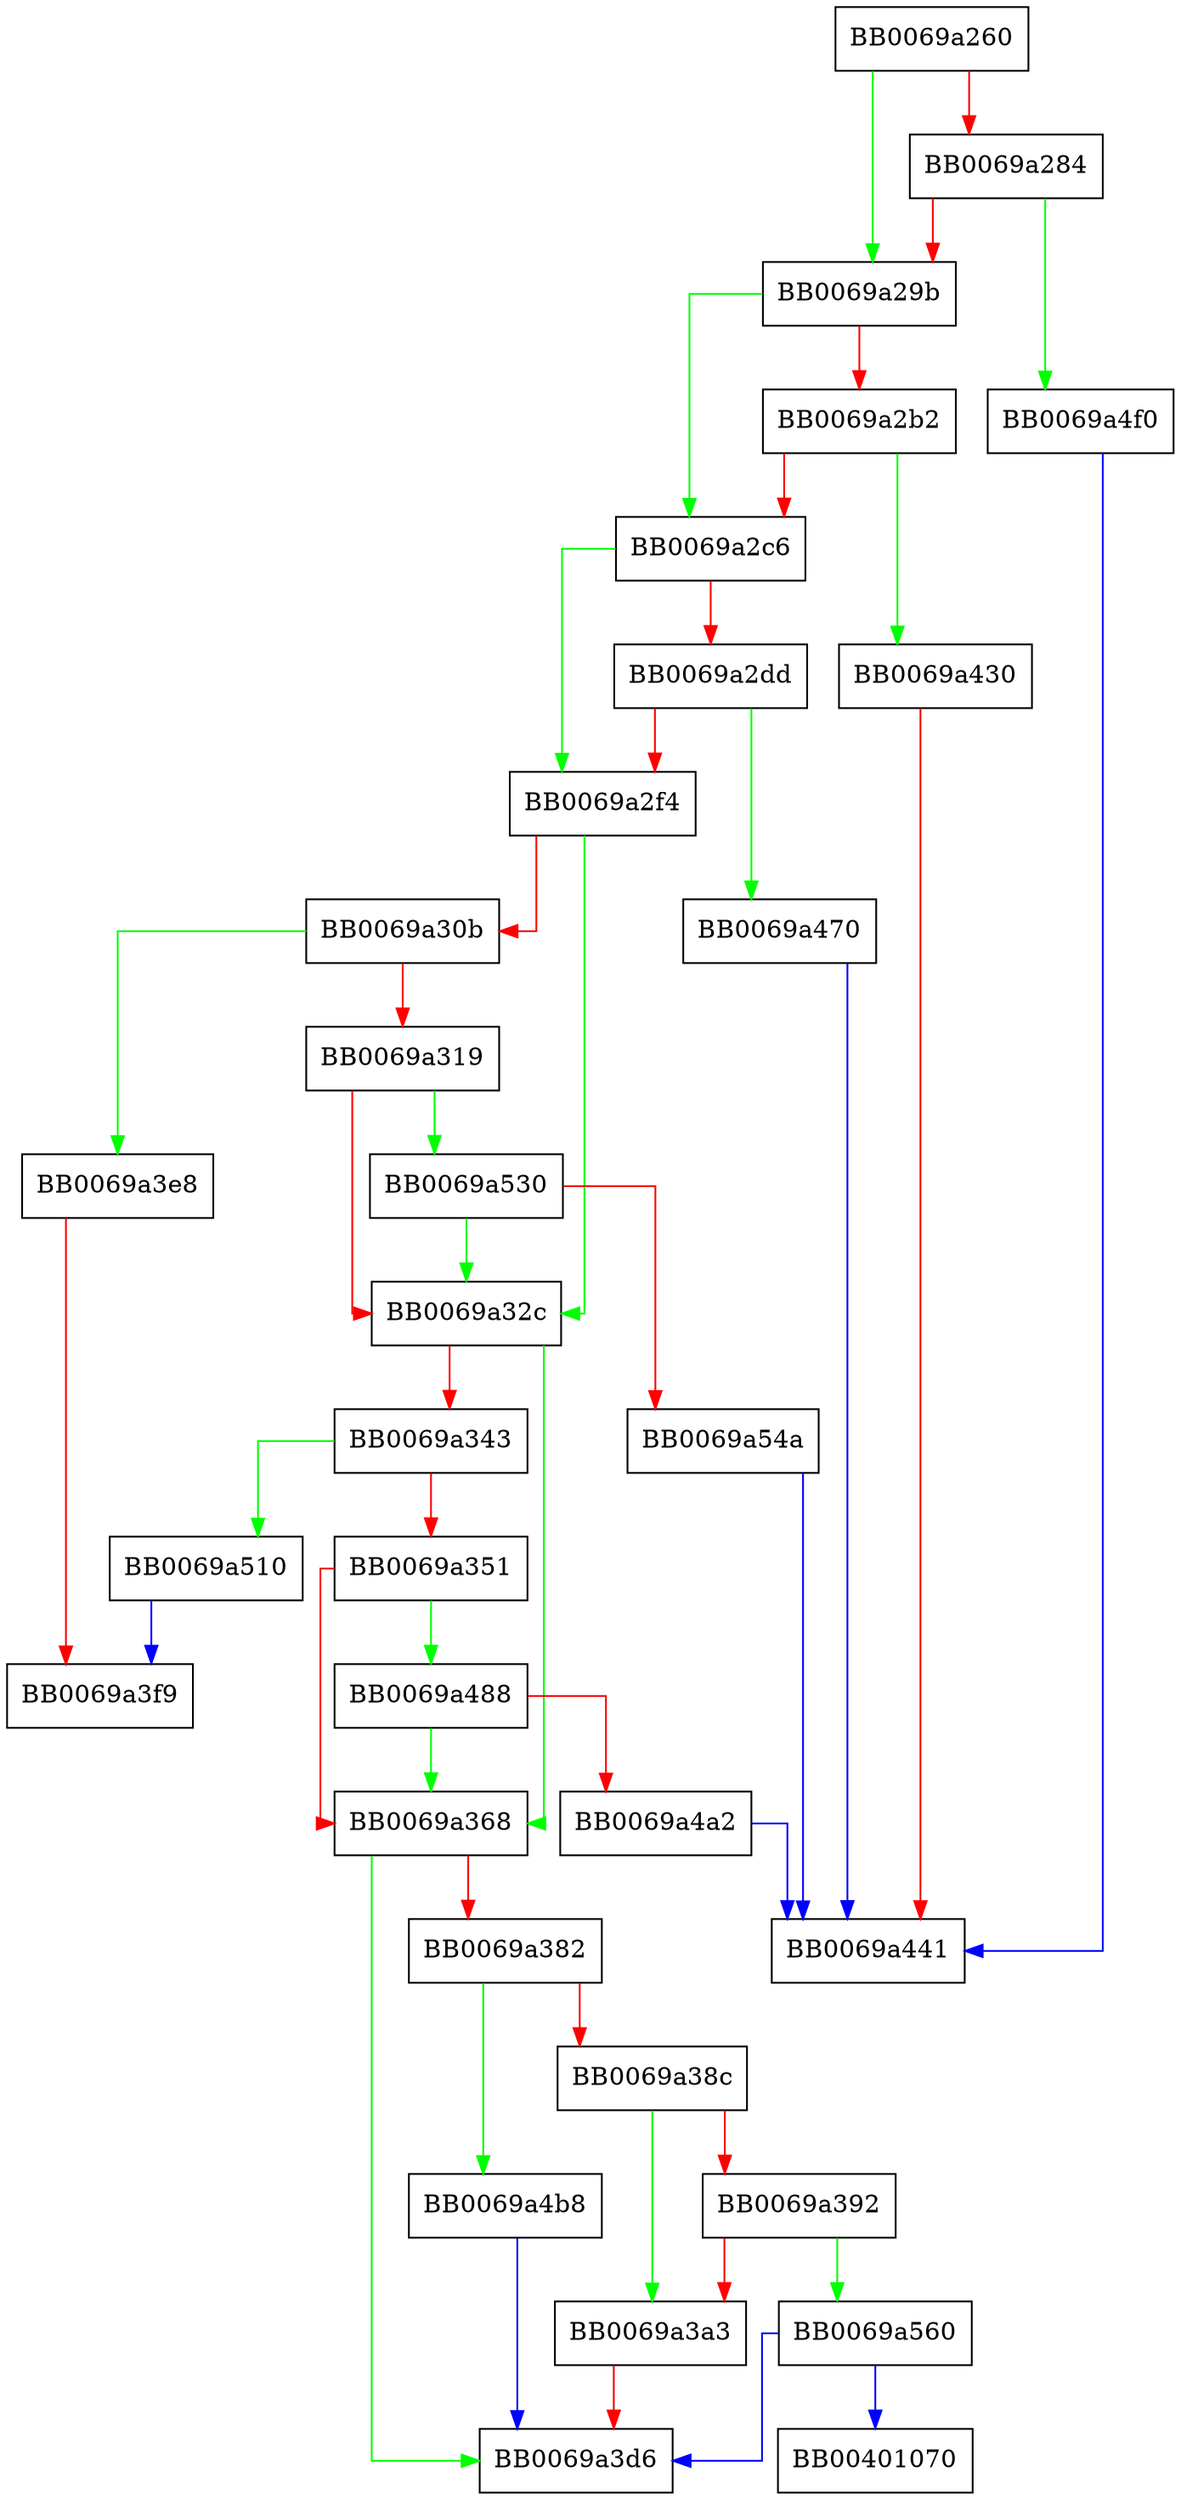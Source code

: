 digraph aes_ocb_get_ctx_params {
  node [shape="box"];
  graph [splines=ortho];
  BB0069a260 -> BB0069a29b [color="green"];
  BB0069a260 -> BB0069a284 [color="red"];
  BB0069a284 -> BB0069a4f0 [color="green"];
  BB0069a284 -> BB0069a29b [color="red"];
  BB0069a29b -> BB0069a2c6 [color="green"];
  BB0069a29b -> BB0069a2b2 [color="red"];
  BB0069a2b2 -> BB0069a430 [color="green"];
  BB0069a2b2 -> BB0069a2c6 [color="red"];
  BB0069a2c6 -> BB0069a2f4 [color="green"];
  BB0069a2c6 -> BB0069a2dd [color="red"];
  BB0069a2dd -> BB0069a470 [color="green"];
  BB0069a2dd -> BB0069a2f4 [color="red"];
  BB0069a2f4 -> BB0069a32c [color="green"];
  BB0069a2f4 -> BB0069a30b [color="red"];
  BB0069a30b -> BB0069a3e8 [color="green"];
  BB0069a30b -> BB0069a319 [color="red"];
  BB0069a319 -> BB0069a530 [color="green"];
  BB0069a319 -> BB0069a32c [color="red"];
  BB0069a32c -> BB0069a368 [color="green"];
  BB0069a32c -> BB0069a343 [color="red"];
  BB0069a343 -> BB0069a510 [color="green"];
  BB0069a343 -> BB0069a351 [color="red"];
  BB0069a351 -> BB0069a488 [color="green"];
  BB0069a351 -> BB0069a368 [color="red"];
  BB0069a368 -> BB0069a3d6 [color="green"];
  BB0069a368 -> BB0069a382 [color="red"];
  BB0069a382 -> BB0069a4b8 [color="green"];
  BB0069a382 -> BB0069a38c [color="red"];
  BB0069a38c -> BB0069a3a3 [color="green"];
  BB0069a38c -> BB0069a392 [color="red"];
  BB0069a392 -> BB0069a560 [color="green"];
  BB0069a392 -> BB0069a3a3 [color="red"];
  BB0069a3a3 -> BB0069a3d6 [color="red"];
  BB0069a3e8 -> BB0069a3f9 [color="red"];
  BB0069a430 -> BB0069a441 [color="red"];
  BB0069a470 -> BB0069a441 [color="blue"];
  BB0069a488 -> BB0069a368 [color="green"];
  BB0069a488 -> BB0069a4a2 [color="red"];
  BB0069a4a2 -> BB0069a441 [color="blue"];
  BB0069a4b8 -> BB0069a3d6 [color="blue"];
  BB0069a4f0 -> BB0069a441 [color="blue"];
  BB0069a510 -> BB0069a3f9 [color="blue"];
  BB0069a530 -> BB0069a32c [color="green"];
  BB0069a530 -> BB0069a54a [color="red"];
  BB0069a54a -> BB0069a441 [color="blue"];
  BB0069a560 -> BB00401070 [color="blue"];
  BB0069a560 -> BB0069a3d6 [color="blue"];
}